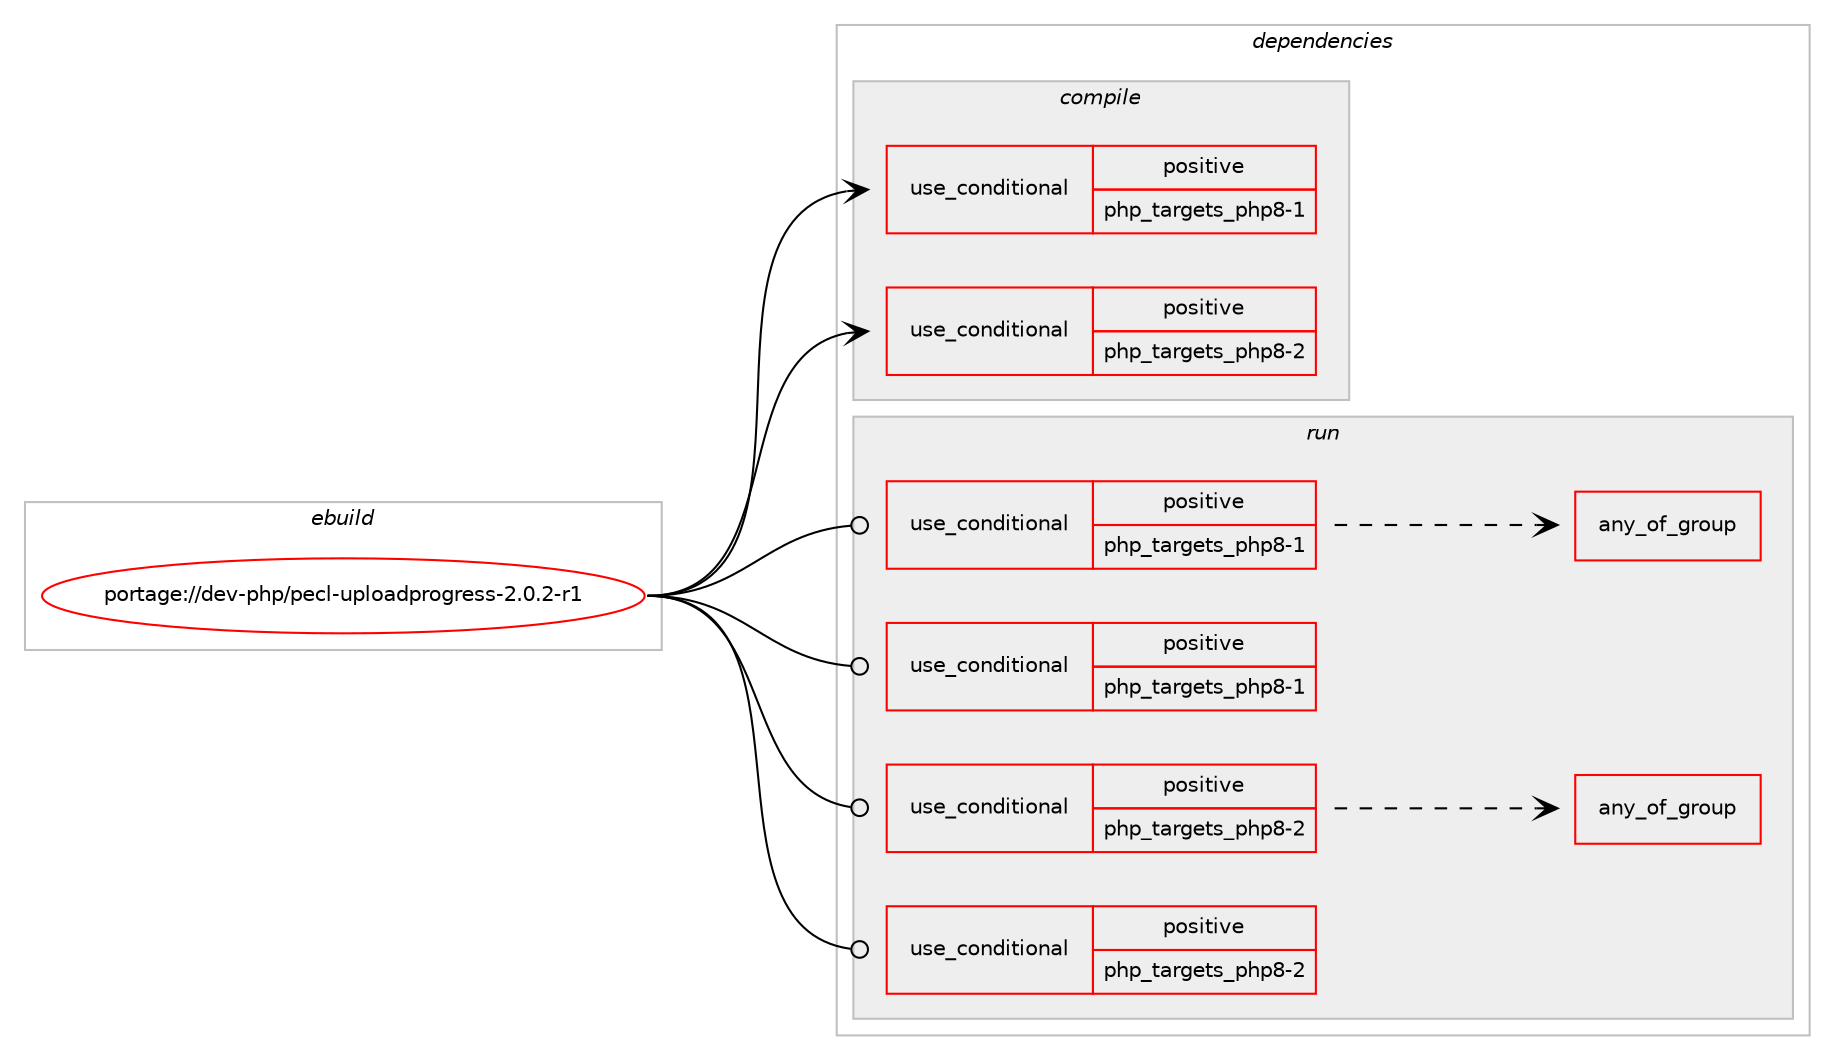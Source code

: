 digraph prolog {

# *************
# Graph options
# *************

newrank=true;
concentrate=true;
compound=true;
graph [rankdir=LR,fontname=Helvetica,fontsize=10,ranksep=1.5];#, ranksep=2.5, nodesep=0.2];
edge  [arrowhead=vee];
node  [fontname=Helvetica,fontsize=10];

# **********
# The ebuild
# **********

subgraph cluster_leftcol {
color=gray;
rank=same;
label=<<i>ebuild</i>>;
id [label="portage://dev-php/pecl-uploadprogress-2.0.2-r1", color=red, width=4, href="../dev-php/pecl-uploadprogress-2.0.2-r1.svg"];
}

# ****************
# The dependencies
# ****************

subgraph cluster_midcol {
color=gray;
label=<<i>dependencies</i>>;
subgraph cluster_compile {
fillcolor="#eeeeee";
style=filled;
label=<<i>compile</i>>;
subgraph cond29478 {
dependency70441 [label=<<TABLE BORDER="0" CELLBORDER="1" CELLSPACING="0" CELLPADDING="4"><TR><TD ROWSPAN="3" CELLPADDING="10">use_conditional</TD></TR><TR><TD>positive</TD></TR><TR><TD>php_targets_php8-1</TD></TR></TABLE>>, shape=none, color=red];
# *** BEGIN UNKNOWN DEPENDENCY TYPE (TODO) ***
# dependency70441 -> package_dependency(portage://dev-php/pecl-uploadprogress-2.0.2-r1,install,no,dev-lang,php,none,[,,],[slot(8.1)],[])
# *** END UNKNOWN DEPENDENCY TYPE (TODO) ***

}
id:e -> dependency70441:w [weight=20,style="solid",arrowhead="vee"];
subgraph cond29479 {
dependency70442 [label=<<TABLE BORDER="0" CELLBORDER="1" CELLSPACING="0" CELLPADDING="4"><TR><TD ROWSPAN="3" CELLPADDING="10">use_conditional</TD></TR><TR><TD>positive</TD></TR><TR><TD>php_targets_php8-2</TD></TR></TABLE>>, shape=none, color=red];
# *** BEGIN UNKNOWN DEPENDENCY TYPE (TODO) ***
# dependency70442 -> package_dependency(portage://dev-php/pecl-uploadprogress-2.0.2-r1,install,no,dev-lang,php,none,[,,],[slot(8.2)],[])
# *** END UNKNOWN DEPENDENCY TYPE (TODO) ***

}
id:e -> dependency70442:w [weight=20,style="solid",arrowhead="vee"];
}
subgraph cluster_compileandrun {
fillcolor="#eeeeee";
style=filled;
label=<<i>compile and run</i>>;
}
subgraph cluster_run {
fillcolor="#eeeeee";
style=filled;
label=<<i>run</i>>;
subgraph cond29480 {
dependency70443 [label=<<TABLE BORDER="0" CELLBORDER="1" CELLSPACING="0" CELLPADDING="4"><TR><TD ROWSPAN="3" CELLPADDING="10">use_conditional</TD></TR><TR><TD>positive</TD></TR><TR><TD>php_targets_php8-1</TD></TR></TABLE>>, shape=none, color=red];
subgraph any1064 {
dependency70444 [label=<<TABLE BORDER="0" CELLBORDER="1" CELLSPACING="0" CELLPADDING="4"><TR><TD CELLPADDING="10">any_of_group</TD></TR></TABLE>>, shape=none, color=red];# *** BEGIN UNKNOWN DEPENDENCY TYPE (TODO) ***
# dependency70444 -> package_dependency(portage://dev-php/pecl-uploadprogress-2.0.2-r1,run,no,dev-lang,php,none,[,,],[slot(8.1)],[use(enable(apache2),negative),use(enable(fileinfo),negative)])
# *** END UNKNOWN DEPENDENCY TYPE (TODO) ***

# *** BEGIN UNKNOWN DEPENDENCY TYPE (TODO) ***
# dependency70444 -> package_dependency(portage://dev-php/pecl-uploadprogress-2.0.2-r1,run,no,dev-lang,php,none,[,,],[slot(8.1)],[use(enable(fileinfo),negative),use(enable(fpm),negative)])
# *** END UNKNOWN DEPENDENCY TYPE (TODO) ***

}
dependency70443:e -> dependency70444:w [weight=20,style="dashed",arrowhead="vee"];
}
id:e -> dependency70443:w [weight=20,style="solid",arrowhead="odot"];
subgraph cond29481 {
dependency70445 [label=<<TABLE BORDER="0" CELLBORDER="1" CELLSPACING="0" CELLPADDING="4"><TR><TD ROWSPAN="3" CELLPADDING="10">use_conditional</TD></TR><TR><TD>positive</TD></TR><TR><TD>php_targets_php8-1</TD></TR></TABLE>>, shape=none, color=red];
# *** BEGIN UNKNOWN DEPENDENCY TYPE (TODO) ***
# dependency70445 -> package_dependency(portage://dev-php/pecl-uploadprogress-2.0.2-r1,run,no,dev-lang,php,none,[,,],[slot(8.1)],[])
# *** END UNKNOWN DEPENDENCY TYPE (TODO) ***

}
id:e -> dependency70445:w [weight=20,style="solid",arrowhead="odot"];
subgraph cond29482 {
dependency70446 [label=<<TABLE BORDER="0" CELLBORDER="1" CELLSPACING="0" CELLPADDING="4"><TR><TD ROWSPAN="3" CELLPADDING="10">use_conditional</TD></TR><TR><TD>positive</TD></TR><TR><TD>php_targets_php8-2</TD></TR></TABLE>>, shape=none, color=red];
subgraph any1065 {
dependency70447 [label=<<TABLE BORDER="0" CELLBORDER="1" CELLSPACING="0" CELLPADDING="4"><TR><TD CELLPADDING="10">any_of_group</TD></TR></TABLE>>, shape=none, color=red];# *** BEGIN UNKNOWN DEPENDENCY TYPE (TODO) ***
# dependency70447 -> package_dependency(portage://dev-php/pecl-uploadprogress-2.0.2-r1,run,no,dev-lang,php,none,[,,],[slot(8.2)],[use(enable(apache2),negative),use(enable(fileinfo),negative)])
# *** END UNKNOWN DEPENDENCY TYPE (TODO) ***

# *** BEGIN UNKNOWN DEPENDENCY TYPE (TODO) ***
# dependency70447 -> package_dependency(portage://dev-php/pecl-uploadprogress-2.0.2-r1,run,no,dev-lang,php,none,[,,],[slot(8.2)],[use(enable(fileinfo),negative),use(enable(fpm),negative)])
# *** END UNKNOWN DEPENDENCY TYPE (TODO) ***

}
dependency70446:e -> dependency70447:w [weight=20,style="dashed",arrowhead="vee"];
}
id:e -> dependency70446:w [weight=20,style="solid",arrowhead="odot"];
subgraph cond29483 {
dependency70448 [label=<<TABLE BORDER="0" CELLBORDER="1" CELLSPACING="0" CELLPADDING="4"><TR><TD ROWSPAN="3" CELLPADDING="10">use_conditional</TD></TR><TR><TD>positive</TD></TR><TR><TD>php_targets_php8-2</TD></TR></TABLE>>, shape=none, color=red];
# *** BEGIN UNKNOWN DEPENDENCY TYPE (TODO) ***
# dependency70448 -> package_dependency(portage://dev-php/pecl-uploadprogress-2.0.2-r1,run,no,dev-lang,php,none,[,,],[slot(8.2)],[])
# *** END UNKNOWN DEPENDENCY TYPE (TODO) ***

}
id:e -> dependency70448:w [weight=20,style="solid",arrowhead="odot"];
}
}

# **************
# The candidates
# **************

subgraph cluster_choices {
rank=same;
color=gray;
label=<<i>candidates</i>>;

}

}
